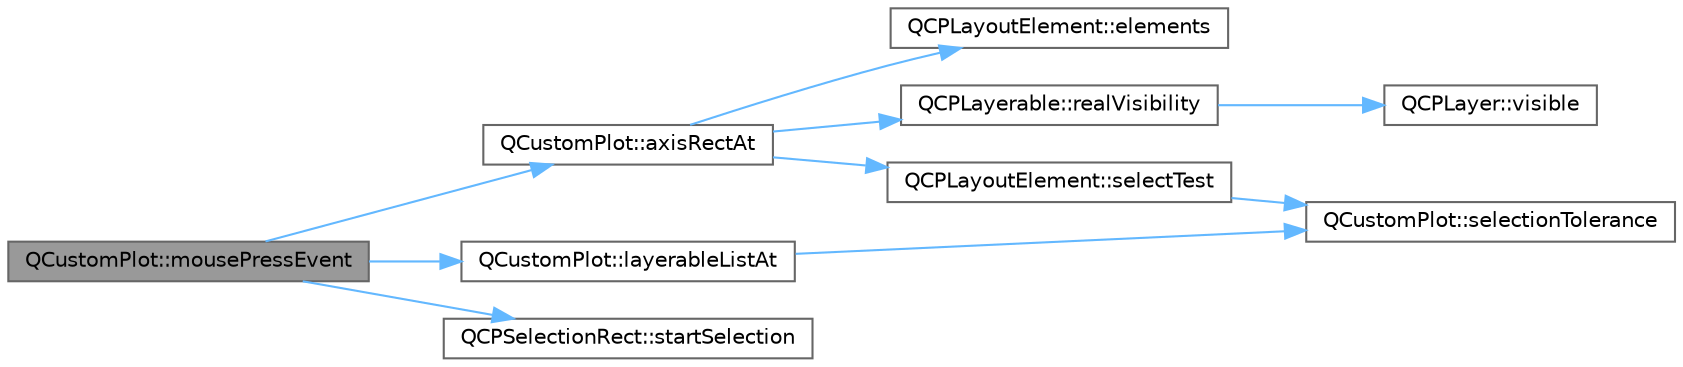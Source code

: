 digraph "QCustomPlot::mousePressEvent"
{
 // LATEX_PDF_SIZE
  bgcolor="transparent";
  edge [fontname=Helvetica,fontsize=10,labelfontname=Helvetica,labelfontsize=10];
  node [fontname=Helvetica,fontsize=10,shape=box,height=0.2,width=0.4];
  rankdir="LR";
  Node1 [label="QCustomPlot::mousePressEvent",height=0.2,width=0.4,color="gray40", fillcolor="grey60", style="filled", fontcolor="black",tooltip=" "];
  Node1 -> Node2 [color="steelblue1",style="solid"];
  Node2 [label="QCustomPlot::axisRectAt",height=0.2,width=0.4,color="grey40", fillcolor="white", style="filled",URL="$class_q_custom_plot.html#a4a08842fc3e9ba6bed83aa410c5c5ba5",tooltip=" "];
  Node2 -> Node3 [color="steelblue1",style="solid"];
  Node3 [label="QCPLayoutElement::elements",height=0.2,width=0.4,color="grey40", fillcolor="white", style="filled",URL="$class_q_c_p_layout_element.html#a76dec8cb31e498994a944d7647a43309",tooltip=" "];
  Node2 -> Node4 [color="steelblue1",style="solid"];
  Node4 [label="QCPLayerable::realVisibility",height=0.2,width=0.4,color="grey40", fillcolor="white", style="filled",URL="$class_q_c_p_layerable.html#ab054e88f15d485defcb95e7376f119e7",tooltip=" "];
  Node4 -> Node5 [color="steelblue1",style="solid"];
  Node5 [label="QCPLayer::visible",height=0.2,width=0.4,color="grey40", fillcolor="white", style="filled",URL="$class_q_c_p_layer.html#ad1cc2d6b32d2abb33c7f449b964e068c",tooltip=" "];
  Node2 -> Node6 [color="steelblue1",style="solid"];
  Node6 [label="QCPLayoutElement::selectTest",height=0.2,width=0.4,color="grey40", fillcolor="white", style="filled",URL="$class_q_c_p_layout_element.html#ae97f483cccedadbf18ea4525ef240ee4",tooltip=" "];
  Node6 -> Node7 [color="steelblue1",style="solid"];
  Node7 [label="QCustomPlot::selectionTolerance",height=0.2,width=0.4,color="grey40", fillcolor="white", style="filled",URL="$class_q_custom_plot.html#a5441d11013afeaf4b8f2ea06e8624a25",tooltip=" "];
  Node1 -> Node8 [color="steelblue1",style="solid"];
  Node8 [label="QCustomPlot::layerableListAt",height=0.2,width=0.4,color="grey40", fillcolor="white", style="filled",URL="$class_q_custom_plot.html#ac9048589e78e7959d27a2c48c253e159",tooltip=" "];
  Node8 -> Node7 [color="steelblue1",style="solid"];
  Node1 -> Node9 [color="steelblue1",style="solid"];
  Node9 [label="QCPSelectionRect::startSelection",height=0.2,width=0.4,color="grey40", fillcolor="white", style="filled",URL="$class_q_c_p_selection_rect.html#a271f24cfca8bc50a0e2b4310ff90e227",tooltip=" "];
}
